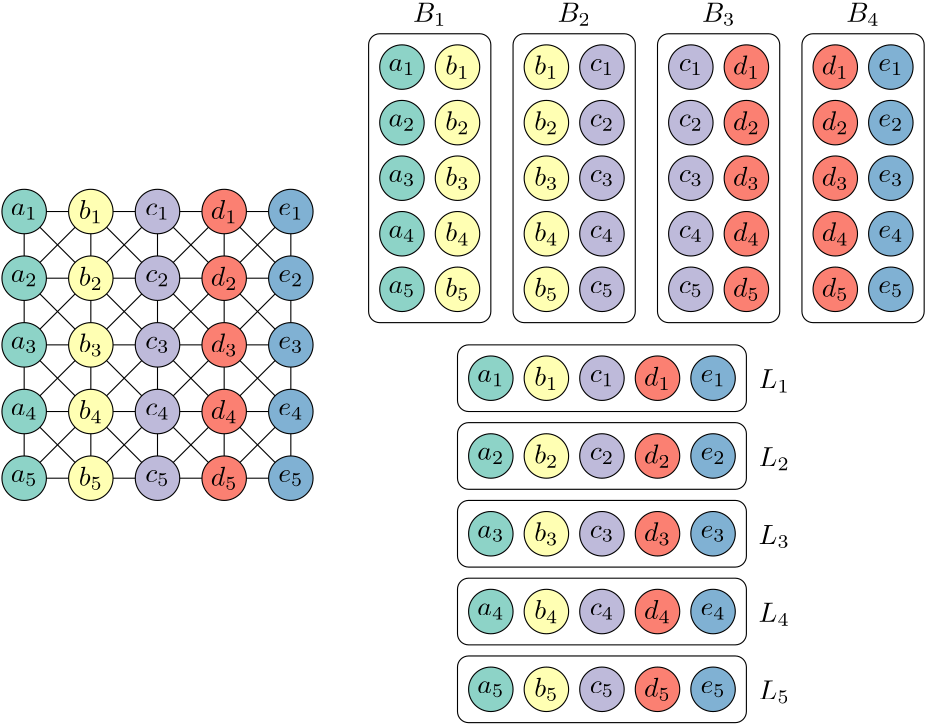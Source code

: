 <?xml version="1.0"?>
<!DOCTYPE ipe SYSTEM "ipe.dtd">
<ipe version="70218" creator="Ipe 7.2.18">
<info created="D:20200901120612" modified="D:20200902071250"/>
<ipestyle name="basic">
<symbol name="arrow/arc(spx)">
<path stroke="sym-stroke" fill="sym-stroke" pen="sym-pen">
0 0 m
-1 0.333 l
-1 -0.333 l
h
</path>
</symbol>
<symbol name="arrow/farc(spx)">
<path stroke="sym-stroke" fill="white" pen="sym-pen">
0 0 m
-1 0.333 l
-1 -0.333 l
h
</path>
</symbol>
<symbol name="arrow/ptarc(spx)">
<path stroke="sym-stroke" fill="sym-stroke" pen="sym-pen">
0 0 m
-1 0.333 l
-0.8 0 l
-1 -0.333 l
h
</path>
</symbol>
<symbol name="arrow/fptarc(spx)">
<path stroke="sym-stroke" fill="white" pen="sym-pen">
0 0 m
-1 0.333 l
-0.8 0 l
-1 -0.333 l
h
</path>
</symbol>
<symbol name="mark/circle(sx)" transformations="translations">
<path fill="sym-stroke">
0.6 0 0 0.6 0 0 e
0.4 0 0 0.4 0 0 e
</path>
</symbol>
<symbol name="mark/disk(sx)" transformations="translations">
<path fill="sym-stroke">
0.6 0 0 0.6 0 0 e
</path>
</symbol>
<symbol name="mark/fdisk(sfx)" transformations="translations">
<group>
<path fill="sym-fill">
0.5 0 0 0.5 0 0 e
</path>
<path fill="sym-stroke" fillrule="eofill">
0.6 0 0 0.6 0 0 e
0.4 0 0 0.4 0 0 e
</path>
</group>
</symbol>
<symbol name="mark/box(sx)" transformations="translations">
<path fill="sym-stroke" fillrule="eofill">
-0.6 -0.6 m
0.6 -0.6 l
0.6 0.6 l
-0.6 0.6 l
h
-0.4 -0.4 m
0.4 -0.4 l
0.4 0.4 l
-0.4 0.4 l
h
</path>
</symbol>
<symbol name="mark/square(sx)" transformations="translations">
<path fill="sym-stroke">
-0.6 -0.6 m
0.6 -0.6 l
0.6 0.6 l
-0.6 0.6 l
h
</path>
</symbol>
<symbol name="mark/fsquare(sfx)" transformations="translations">
<group>
<path fill="sym-fill">
-0.5 -0.5 m
0.5 -0.5 l
0.5 0.5 l
-0.5 0.5 l
h
</path>
<path fill="sym-stroke" fillrule="eofill">
-0.6 -0.6 m
0.6 -0.6 l
0.6 0.6 l
-0.6 0.6 l
h
-0.4 -0.4 m
0.4 -0.4 l
0.4 0.4 l
-0.4 0.4 l
h
</path>
</group>
</symbol>
<symbol name="mark/cross(sx)" transformations="translations">
<group>
<path fill="sym-stroke">
-0.43 -0.57 m
0.57 0.43 l
0.43 0.57 l
-0.57 -0.43 l
h
</path>
<path fill="sym-stroke">
-0.43 0.57 m
0.57 -0.43 l
0.43 -0.57 l
-0.57 0.43 l
h
</path>
</group>
</symbol>
<symbol name="arrow/fnormal(spx)">
<path stroke="sym-stroke" fill="white" pen="sym-pen">
0 0 m
-1 0.333 l
-1 -0.333 l
h
</path>
</symbol>
<symbol name="arrow/pointed(spx)">
<path stroke="sym-stroke" fill="sym-stroke" pen="sym-pen">
0 0 m
-1 0.333 l
-0.8 0 l
-1 -0.333 l
h
</path>
</symbol>
<symbol name="arrow/fpointed(spx)">
<path stroke="sym-stroke" fill="white" pen="sym-pen">
0 0 m
-1 0.333 l
-0.8 0 l
-1 -0.333 l
h
</path>
</symbol>
<symbol name="arrow/linear(spx)">
<path stroke="sym-stroke" pen="sym-pen">
-1 0.333 m
0 0 l
-1 -0.333 l
</path>
</symbol>
<symbol name="arrow/fdouble(spx)">
<path stroke="sym-stroke" fill="white" pen="sym-pen">
0 0 m
-1 0.333 l
-1 -0.333 l
h
-1 0 m
-2 0.333 l
-2 -0.333 l
h
</path>
</symbol>
<symbol name="arrow/double(spx)">
<path stroke="sym-stroke" fill="sym-stroke" pen="sym-pen">
0 0 m
-1 0.333 l
-1 -0.333 l
h
-1 0 m
-2 0.333 l
-2 -0.333 l
h
</path>
</symbol>
<symbol name="arrow/mid-normal(spx)">
<path stroke="sym-stroke" fill="sym-stroke" pen="sym-pen">
0.5 0 m
-0.5 0.333 l
-0.5 -0.333 l
h
</path>
</symbol>
<symbol name="arrow/mid-fnormal(spx)">
<path stroke="sym-stroke" fill="white" pen="sym-pen">
0.5 0 m
-0.5 0.333 l
-0.5 -0.333 l
h
</path>
</symbol>
<symbol name="arrow/mid-pointed(spx)">
<path stroke="sym-stroke" fill="sym-stroke" pen="sym-pen">
0.5 0 m
-0.5 0.333 l
-0.3 0 l
-0.5 -0.333 l
h
</path>
</symbol>
<symbol name="arrow/mid-fpointed(spx)">
<path stroke="sym-stroke" fill="white" pen="sym-pen">
0.5 0 m
-0.5 0.333 l
-0.3 0 l
-0.5 -0.333 l
h
</path>
</symbol>
<symbol name="arrow/mid-double(spx)">
<path stroke="sym-stroke" fill="sym-stroke" pen="sym-pen">
1 0 m
0 0.333 l
0 -0.333 l
h
0 0 m
-1 0.333 l
-1 -0.333 l
h
</path>
</symbol>
<symbol name="arrow/mid-fdouble(spx)">
<path stroke="sym-stroke" fill="white" pen="sym-pen">
1 0 m
0 0.333 l
0 -0.333 l
h
0 0 m
-1 0.333 l
-1 -0.333 l
h
</path>
</symbol>
<pen name="heavier" value="0.8"/>
<pen name="fat" value="1.2"/>
<pen name="ultrafat" value="2"/>
<symbolsize name="large" value="5"/>
<symbolsize name="small" value="2"/>
<symbolsize name="tiny" value="1.1"/>
<arrowsize name="large" value="10"/>
<arrowsize name="small" value="5"/>
<arrowsize name="tiny" value="3"/>
<color name="red" value="1 0 0"/>
<color name="blue" value="0 0 1"/>
<color name="green" value="0 1 0"/>
<color name="yellow" value="1 1 0"/>
<color name="orange" value="1 0.647 0"/>
<color name="gold" value="1 0.843 0"/>
<color name="purple" value="0.627 0.125 0.941"/>
<color name="gray" value="0.745"/>
<color name="brown" value="0.647 0.165 0.165"/>
<color name="navy" value="0 0 0.502"/>
<color name="pink" value="1 0.753 0.796"/>
<color name="seagreen" value="0.18 0.545 0.341"/>
<color name="turquoise" value="0.251 0.878 0.816"/>
<color name="violet" value="0.933 0.51 0.933"/>
<color name="darkblue" value="0 0 0.545"/>
<color name="darkcyan" value="0 0.545 0.545"/>
<color name="darkgray" value="0.663"/>
<color name="darkgreen" value="0 0.392 0"/>
<color name="darkmagenta" value="0.545 0 0.545"/>
<color name="darkorange" value="1 0.549 0"/>
<color name="darkred" value="0.545 0 0"/>
<color name="lightblue" value="0.678 0.847 0.902"/>
<color name="lightcyan" value="0.878 1 1"/>
<color name="lightgray" value="0.827"/>
<color name="lightgreen" value="0.565 0.933 0.565"/>
<color name="lightyellow" value="1 1 0.878"/>
<dashstyle name="dotted" value="[1 3] 0"/>
<dashstyle name="dashed" value="[4] 0"/>
<dashstyle name="dash dotted" value="[4 2 1 2] 0"/>
<dashstyle name="dash dot dotted" value="[4 2 1 2 1 2] 0"/>
<textsize name="large" value="\large"/>
<textsize name="small" value="\small"/>
<textsize name="tiny" value="\tiny"/>
<textsize name="Large" value="\Large"/>
<textsize name="LARGE" value="\LARGE"/>
<textsize name="huge" value="\huge"/>
<textsize name="Huge" value="\Huge"/>
<textsize name="footnote" value="\footnotesize"/>
<textstyle name="center" begin="\begin{center}" end="\end{center}"/>
<textstyle name="itemize" begin="\begin{itemize}" end="\end{itemize}"/>
<textstyle name="item" begin="\begin{itemize}\item{}" end="\end{itemize}"/>
<gridsize name="4 pts" value="4"/>
<gridsize name="8 pts (~3 mm)" value="8"/>
<gridsize name="16 pts (~6 mm)" value="16"/>
<gridsize name="32 pts (~12 mm)" value="32"/>
<gridsize name="10 pts (~3.5 mm)" value="10"/>
<gridsize name="20 pts (~7 mm)" value="20"/>
<gridsize name="14 pts (~5 mm)" value="14"/>
<gridsize name="28 pts (~10 mm)" value="28"/>
<gridsize name="56 pts (~20 mm)" value="56"/>
<anglesize name="90 deg" value="90"/>
<anglesize name="60 deg" value="60"/>
<anglesize name="45 deg" value="45"/>
<anglesize name="30 deg" value="30"/>
<anglesize name="22.5 deg" value="22.5"/>
<opacity name="10%" value="0.1"/>
<opacity name="30%" value="0.3"/>
<opacity name="50%" value="0.5"/>
<opacity name="75%" value="0.75"/>
<tiling name="falling" angle="-60" step="4" width="1"/>
<tiling name="rising" angle="30" step="4" width="1"/>
</ipestyle>
<ipestyle name="brew">
<color name="aliceblue" value="0.941 0.973 1"/>
<color name="brew1" value="0.552 0.827 0.78"/>
<color name="brew2" value="1 1 0.701"/>
<color name="brew3" value="0.745 0.729 0.854"/>
<color name="brew4" value="0.984 0.501 0.447"/>
<color name="brew5" value="0.501 0.694 0.827"/>
<color name="brew6" value="0.992 0.705 0.384"/>
<color name="brew7" value="0.701 0.87 0.411"/>
<color name="brew8" value="0.988 0.803 0.898"/>
</ipestyle>
<page>
<layer name="alpha"/>
<layer name="diagonals"/>
<view layers="alpha diagonals" active="diagonals"/>
<path layer="diagonals" stroke="black">
56 684 m
80 660 l
</path>
<path stroke="black">
56 660 m
80 684 l
</path>
<path stroke="black">
56 636 m
80 660 l
</path>
<path stroke="black">
56 660 m
80 636 l
</path>
<path stroke="black">
56 612 m
80 636 l
</path>
<path stroke="black">
56 636 m
80 612 l
</path>
<path stroke="black">
56 588 m
80 612 l
</path>
<path stroke="black">
56 612 m
80 588 l
</path>
<path stroke="black">
80 588 m
104 612 l
</path>
<path stroke="black">
80 612 m
104 588 l
</path>
<path stroke="black">
80 612 m
104 636 l
</path>
<path stroke="black">
80 636 m
104 612 l
</path>
<path stroke="black">
80 636 m
104 660 l
</path>
<path stroke="black">
80 660 m
104 636 l
</path>
<path stroke="black">
80 660 m
104 684 l
</path>
<path stroke="black">
80 684 m
104 660 l
</path>
<path stroke="black">
104 684 m
128 660 l
</path>
<path stroke="black">
104 660 m
128 684 l
</path>
<path stroke="black">
104 636 m
128 660 l
</path>
<path stroke="black">
104 660 m
128 636 l
</path>
<path stroke="black">
104 612 m
128 636 l
</path>
<path stroke="black">
104 636 m
128 612 l
</path>
<path stroke="black">
104 588 m
128 612 l
</path>
<path stroke="black">
104 612 m
128 588 l
</path>
<path stroke="black">
128 588 m
152 612 l
</path>
<path stroke="black">
128 612 m
152 588 l
</path>
<path stroke="black">
128 612 m
152 636 l
</path>
<path stroke="black">
128 636 m
152 612 l
</path>
<path stroke="black">
128 636 m
152 660 l
</path>
<path stroke="black">
128 660 m
152 636 l
</path>
<path stroke="black">
128 660 m
152 684 l
</path>
<path stroke="black">
128 684 m
152 660 l
</path>
<path layer="alpha" stroke="black">
224 696 m
224 648 l
4 0 0 -4 220 648 220 644 a
184 644 l
4 0 0 -4 184 648 180 648 a
180 744 l
4 0 0 -4 184 744 184 748 a
220 748 l
4 0 0 -4 220 744 224 744 a
224 696 l
</path>
<path matrix="1 0 0 1 -168 -52" stroke="black" fill="brew1">
8 0 0 8 224 736 e
</path>
<path matrix="1 0 0 1 -168 -76" stroke="black" fill="brew1">
8 0 0 8 224 736 e
</path>
<path matrix="1 0 0 1 -168 -100" stroke="black" fill="brew1">
8 0 0 8 224 736 e
</path>
<path matrix="1 0 0 1 -168 -124" stroke="black" fill="brew1">
8 0 0 8 224 736 e
</path>
<path matrix="1 0 0 1 -168 -148" stroke="black" fill="brew1">
8 0 0 8 224 736 e
</path>
<path matrix="1 0 0 1 -168 -52" stroke="black" fill="brew1">
224 656 m
224 648 l
</path>
<path matrix="1 0 0 1 -168 -52" stroke="black" fill="brew1">
224 680 m
224 672 l
</path>
<path matrix="1 0 0 1 -168 -52" stroke="black" fill="brew1">
224 704 m
224 696 l
</path>
<path matrix="1 0 0 1 -168 -52" stroke="black" fill="brew1">
224 728 m
224 720 l
</path>
<path matrix="1 0 0 1 -144 -52" stroke="black" fill="brew2">
8 0 0 8 224 736 e
</path>
<path matrix="1 0 0 1 -144 -76" stroke="black" fill="brew2">
8 0 0 8 224 736 e
</path>
<path matrix="1 0 0 1 -144 -100" stroke="black" fill="brew2">
8 0 0 8 224 736 e
</path>
<path matrix="1 0 0 1 -144 -124" stroke="black" fill="brew2">
8 0 0 8 224 736 e
</path>
<path matrix="1 0 0 1 -144 -148" stroke="black" fill="brew2">
8 0 0 8 224 736 e
</path>
<path matrix="1 0 0 1 -144 -52" stroke="black" fill="brew2">
224 656 m
224 648 l
</path>
<path matrix="1 0 0 1 -144 -52" stroke="black" fill="brew2">
224 680 m
224 672 l
</path>
<path matrix="1 0 0 1 -144 -52" stroke="black" fill="brew2">
224 704 m
224 696 l
</path>
<path matrix="1 0 0 1 -144 -52" stroke="black" fill="brew2">
224 728 m
224 720 l
</path>
<path matrix="1 0 0 1 -120 -52" stroke="black" fill="brew3">
8 0 0 8 224 736 e
</path>
<path matrix="1 0 0 1 -120 -76" stroke="black" fill="brew3">
8 0 0 8 224 736 e
</path>
<path matrix="1 0 0 1 -120 -100" stroke="black" fill="brew3">
8 0 0 8 224 736 e
</path>
<path matrix="1 0 0 1 -120 -124" stroke="black" fill="brew3">
8 0 0 8 224 736 e
</path>
<path matrix="1 0 0 1 -120 -148" stroke="black" fill="brew3">
8 0 0 8 224 736 e
</path>
<path matrix="1 0 0 1 -120 -52" stroke="black" fill="brew3">
224 656 m
224 648 l
</path>
<path matrix="1 0 0 1 -120 -52" stroke="black" fill="brew3">
224 680 m
224 672 l
</path>
<path matrix="1 0 0 1 -120 -52" stroke="black" fill="brew3">
224 704 m
224 696 l
</path>
<path matrix="1 0 0 1 -120 -52" stroke="black" fill="brew3">
224 728 m
224 720 l
</path>
<path matrix="1 0 0 1 -96 -52" stroke="black" fill="brew4">
8 0 0 8 224 736 e
</path>
<path matrix="1 0 0 1 -96 -76" stroke="black" fill="brew4">
8 0 0 8 224 736 e
</path>
<path matrix="1 0 0 1 -96 -100" stroke="black" fill="brew4">
8 0 0 8 224 736 e
</path>
<path matrix="1 0 0 1 -96 -124" stroke="black" fill="brew4">
8 0 0 8 224 736 e
</path>
<path matrix="1 0 0 1 -96 -148" stroke="black" fill="brew4">
8 0 0 8 224 736 e
</path>
<path matrix="1 0 0 1 -96 -52" stroke="black" fill="brew4">
224 656 m
224 648 l
</path>
<path matrix="1 0 0 1 -96 -52" stroke="black" fill="brew4">
224 680 m
224 672 l
</path>
<path matrix="1 0 0 1 -96 -52" stroke="black" fill="brew4">
224 704 m
224 696 l
</path>
<path matrix="1 0 0 1 -96 -52" stroke="black" fill="brew4">
224 728 m
224 720 l
</path>
<path matrix="1 0 0 1 -72 -52" stroke="black" fill="brew5">
8 0 0 8 224 736 e
</path>
<path matrix="1 0 0 1 -72 -76" stroke="black" fill="brew5">
8 0 0 8 224 736 e
</path>
<path matrix="1 0 0 1 -72 -100" stroke="black" fill="brew5">
8 0 0 8 224 736 e
</path>
<path matrix="1 0 0 1 -72 -124" stroke="black" fill="brew5">
8 0 0 8 224 736 e
</path>
<path matrix="1 0 0 1 -72 -148" stroke="black" fill="brew5">
8 0 0 8 224 736 e
</path>
<path matrix="1 0 0 1 -72 -52" stroke="black" fill="brew5">
224 656 m
224 648 l
</path>
<path matrix="1 0 0 1 -72 -52" stroke="black" fill="brew5">
224 680 m
224 672 l
</path>
<path matrix="1 0 0 1 -72 -52" stroke="black" fill="brew5">
224 704 m
224 696 l
</path>
<path matrix="1 0 0 1 -72 -52" stroke="black" fill="brew5">
224 728 m
224 720 l
</path>
<text matrix="1 0 0 1 -168 -52" transformations="translations" pos="224 736" stroke="black" type="label" width="9.736" height="4.294" depth="1.49" halign="center" valign="center" style="math">a_1</text>
<path matrix="1 0 0 1 -168 -52" stroke="black">
232 736 m
240 736 l
</path>
<text matrix="1 0 0 1 -144 -52" transformations="translations" pos="224 736" stroke="black" type="label" width="8.745" height="6.923" depth="1.49" halign="center" valign="center" style="math">b_1</text>
<path matrix="1 0 0 1 -144 -52" stroke="black">
232 736 m
240 736 l
</path>
<text matrix="1 0 0 1 -120 -52" transformations="translations" pos="224 736" stroke="black" type="label" width="8.781" height="4.294" depth="1.49" halign="center" valign="center" style="math">c_1</text>
<path matrix="1 0 0 1 -120 -52" stroke="black">
232 736 m
240 736 l
</path>
<text matrix="1 0 0 1 -96 -52" transformations="translations" pos="224 736" stroke="black" type="label" width="9.655" height="6.923" depth="1.49" halign="center" valign="center" style="math">d_1</text>
<path matrix="1 0 0 1 -96 -52" stroke="black">
232 736 m
240 736 l
</path>
<text matrix="1 0 0 1 -72 -52" transformations="translations" pos="224 736" stroke="black" type="label" width="9.108" height="4.294" depth="1.49" halign="center" valign="center" style="math">e_1</text>
<text matrix="1 0 0 1 -168 -76" transformations="translations" pos="224 736" stroke="black" type="label" width="9.736" height="4.294" depth="1.49" halign="center" valign="center" style="math">a_2</text>
<path matrix="1 0 0 1 -168 -52" stroke="black">
232 712 m
240 712 l
</path>
<text matrix="1 0 0 1 -144 -76" transformations="translations" pos="224 736" stroke="black" type="label" width="8.745" height="6.923" depth="1.49" halign="center" valign="center" style="math">b_2</text>
<path matrix="1 0 0 1 -144 -52" stroke="black">
232 712 m
240 712 l
</path>
<text matrix="1 0 0 1 -120 -76" transformations="translations" pos="224 736" stroke="black" type="label" width="8.781" height="4.294" depth="1.49" halign="center" valign="center" style="math">c_2</text>
<path matrix="1 0 0 1 -120 -52" stroke="black">
232 712 m
240 712 l
</path>
<text matrix="1 0 0 1 -96 -76" transformations="translations" pos="224 736" stroke="black" type="label" width="9.655" height="6.923" depth="1.49" halign="center" valign="center" style="math">d_2</text>
<path matrix="1 0 0 1 -96 -52" stroke="black">
232 712 m
240 712 l
</path>
<text matrix="1 0 0 1 -72 -76" transformations="translations" pos="224 736" stroke="black" type="label" width="9.108" height="4.294" depth="1.49" halign="center" valign="center" style="math">e_2</text>
<text matrix="1 0 0 1 -168 -100" transformations="translations" pos="224 736" stroke="black" type="label" width="9.736" height="4.294" depth="1.49" halign="center" valign="center" style="math">a_3</text>
<path matrix="1 0 0 1 -168 -52" stroke="black">
232 688 m
240 688 l
</path>
<text matrix="1 0 0 1 -144 -100" transformations="translations" pos="224 736" stroke="black" type="label" width="8.745" height="6.923" depth="1.49" halign="center" valign="center" style="math">b_3</text>
<path matrix="1 0 0 1 -144 -52" stroke="black">
232 688 m
240 688 l
</path>
<text matrix="1 0 0 1 -120 -100" transformations="translations" pos="224 736" stroke="black" type="label" width="8.781" height="4.294" depth="1.49" halign="center" valign="center" style="math">c_3</text>
<path matrix="1 0 0 1 -120 -52" stroke="black">
232 688 m
240 688 l
</path>
<text matrix="1 0 0 1 -96 -100" transformations="translations" pos="224 736" stroke="black" type="label" width="9.655" height="6.923" depth="1.49" halign="center" valign="center" style="math">d_3</text>
<path matrix="1 0 0 1 -96 -52" stroke="black">
232 688 m
240 688 l
</path>
<text matrix="1 0 0 1 -72 -100" transformations="translations" pos="224 736" stroke="black" type="label" width="9.108" height="4.294" depth="1.49" halign="center" valign="center" style="math">e_3</text>
<text matrix="1 0 0 1 -168 -124" transformations="translations" pos="224 736" stroke="black" type="label" width="9.736" height="4.294" depth="1.49" halign="center" valign="center" style="math">a_4</text>
<path matrix="1 0 0 1 -168 -52" stroke="black">
232 664 m
240 664 l
</path>
<path matrix="1 0 0 1 -144 -52" stroke="black">
232 664 m
240 664 l
</path>
<text matrix="1 0 0 1 -120 -124" transformations="translations" pos="224 736" stroke="black" type="label" width="8.781" height="4.294" depth="1.49" halign="center" valign="center" style="math">c_4</text>
<path matrix="1 0 0 1 -120 -52" stroke="black">
232 664 m
240 664 l
</path>
<path matrix="1 0 0 1 -96 -52" stroke="black">
232 664 m
240 664 l
</path>
<text matrix="1 0 0 1 -72 -124" transformations="translations" pos="224 736" stroke="black" type="label" width="9.108" height="4.294" depth="1.49" halign="center" valign="center" style="math">e_4</text>
<text matrix="1 0 0 1 -96 -124" transformations="translations" pos="224 736" stroke="black" type="label" width="9.655" height="6.923" depth="1.49" halign="center" valign="center" style="math">d_4</text>
<text matrix="1 0 0 1 -168 -148" transformations="translations" pos="224 736" stroke="black" type="label" width="9.736" height="4.294" depth="1.49" halign="center" valign="center" style="math">a_5</text>
<path matrix="1 0 0 1 -168 -52" stroke="black">
232 640 m
240 640 l
</path>
<text matrix="1 0 0 1 -144 -148" transformations="translations" pos="224 736" stroke="black" type="label" width="8.745" height="6.923" depth="1.49" halign="center" valign="center" style="math">b_5</text>
<path matrix="1 0 0 1 -144 -52" stroke="black">
232 640 m
240 640 l
</path>
<text matrix="1 0 0 1 -120 -148" transformations="translations" pos="224 736" stroke="black" type="label" width="8.781" height="4.294" depth="1.49" halign="center" valign="center" style="math">c_5</text>
<path matrix="1 0 0 1 -120 -52" stroke="black">
232 640 m
240 640 l
</path>
<text matrix="1 0 0 1 -96 -148" transformations="translations" pos="224 736" stroke="black" type="label" width="9.655" height="6.923" depth="1.49" halign="center" valign="center" style="math">d_5</text>
<path matrix="1 0 0 1 -96 -52" stroke="black">
232 640 m
240 640 l
</path>
<text matrix="1 0 0 1 -72 -148" transformations="translations" pos="224 736" stroke="black" type="label" width="9.108" height="4.294" depth="1.49" halign="center" valign="center" style="math">e_5</text>
<text matrix="1 0 0 1 -144 -124" transformations="translations" pos="224 736" stroke="black" type="label" width="8.745" height="6.923" depth="1.49" halign="center" valign="center" style="math">b_4</text>
<path matrix="1 0 0 1 -32 0" stroke="black" fill="brew1">
8 0 0 8 224 736 e
</path>
<path matrix="1 0 0 1 -32 -20" stroke="black" fill="brew1">
8 0 0 8 224 736 e
</path>
<path matrix="1 0 0 1 -32 -40" stroke="black" fill="brew1">
8 0 0 8 224 736 e
</path>
<path matrix="1 0 0 1 -32 -60" stroke="black" fill="brew1">
8 0 0 8 224 736 e
</path>
<path matrix="1 0 0 1 -32 -80" stroke="black" fill="brew1">
8 0 0 8 224 736 e
</path>
<path matrix="1 0 0 1 -12 0" stroke="black" fill="brew2">
8 0 0 8 224 736 e
</path>
<path matrix="1 0 0 1 -12 -20" stroke="black" fill="brew2">
8 0 0 8 224 736 e
</path>
<path matrix="1 0 0 1 -12 -40" stroke="black" fill="brew2">
8 0 0 8 224 736 e
</path>
<path matrix="1 0 0 1 -12 -60" stroke="black" fill="brew2">
8 0 0 8 224 736 e
</path>
<path matrix="1 0 0 1 -12 -80" stroke="black" fill="brew2">
8 0 0 8 224 736 e
</path>
<text matrix="1 0 0 1 -32 0" transformations="translations" pos="224 736" stroke="black" type="label" width="9.736" height="4.294" depth="1.49" halign="center" valign="center" style="math">a_1</text>
<text matrix="1 0 0 1 -12 0" transformations="translations" pos="224 736" stroke="black" type="label" width="8.745" height="6.923" depth="1.49" halign="center" valign="center" style="math">b_1</text>
<text matrix="1 0 0 1 -32 -20" transformations="translations" pos="224 736" stroke="black" type="label" width="9.736" height="4.294" depth="1.49" halign="center" valign="center" style="math">a_2</text>
<text matrix="1 0 0 1 -12 -20" transformations="translations" pos="224 736" stroke="black" type="label" width="8.745" height="6.923" depth="1.49" halign="center" valign="center" style="math">b_2</text>
<text matrix="1 0 0 1 -32 -40" transformations="translations" pos="224 736" stroke="black" type="label" width="9.736" height="4.294" depth="1.49" halign="center" valign="center" style="math">a_3</text>
<text matrix="1 0 0 1 -12 -40" transformations="translations" pos="224 736" stroke="black" type="label" width="8.745" height="6.923" depth="1.49" halign="center" valign="center" style="math">b_3</text>
<text matrix="1 0 0 1 -32 -60" transformations="translations" pos="224 736" stroke="black" type="label" width="9.736" height="4.294" depth="1.49" halign="center" valign="center" style="math">a_4</text>
<text matrix="1 0 0 1 -32 -80" transformations="translations" pos="224 736" stroke="black" type="label" width="9.736" height="4.294" depth="1.49" halign="center" valign="center" style="math">a_5</text>
<text matrix="1 0 0 1 -12 -80" transformations="translations" pos="224 736" stroke="black" type="label" width="8.745" height="6.923" depth="1.49" halign="center" valign="center" style="math">b_5</text>
<text matrix="1 0 0 1 -12 -60" transformations="translations" pos="224 736" stroke="black" type="label" width="8.745" height="6.923" depth="1.49" halign="center" valign="center" style="math">b_4</text>
<path matrix="1 0 0 1 20 0" stroke="black" fill="brew2">
8 0 0 8 224 736 e
</path>
<path matrix="1 0 0 1 20 -20" stroke="black" fill="brew2">
8 0 0 8 224 736 e
</path>
<path matrix="1 0 0 1 20 -40" stroke="black" fill="brew2">
8 0 0 8 224 736 e
</path>
<path matrix="1 0 0 1 20 -60" stroke="black" fill="brew2">
8 0 0 8 224 736 e
</path>
<path matrix="1 0 0 1 20 -80" stroke="black" fill="brew2">
8 0 0 8 224 736 e
</path>
<path matrix="1 0 0 1 40 0" stroke="black" fill="brew3">
8 0 0 8 224 736 e
</path>
<path matrix="1 0 0 1 40 -20" stroke="black" fill="brew3">
8 0 0 8 224 736 e
</path>
<path matrix="1 0 0 1 40 -40" stroke="black" fill="brew3">
8 0 0 8 224 736 e
</path>
<path matrix="1 0 0 1 40 -60" stroke="black" fill="brew3">
8 0 0 8 224 736 e
</path>
<path matrix="1 0 0 1 40 -80" stroke="black" fill="brew3">
8 0 0 8 224 736 e
</path>
<text matrix="1 0 0 1 20 0" transformations="translations" pos="224 736" stroke="black" type="label" width="8.745" height="6.923" depth="1.49" halign="center" valign="center" style="math">b_1</text>
<text matrix="1 0 0 1 40 0" transformations="translations" pos="224 736" stroke="black" type="label" width="8.781" height="4.294" depth="1.49" halign="center" valign="center" style="math">c_1</text>
<text matrix="1 0 0 1 20 -20" transformations="translations" pos="224 736" stroke="black" type="label" width="8.745" height="6.923" depth="1.49" halign="center" valign="center" style="math">b_2</text>
<text matrix="1 0 0 1 40 -20" transformations="translations" pos="224 736" stroke="black" type="label" width="8.781" height="4.294" depth="1.49" halign="center" valign="center" style="math">c_2</text>
<text matrix="1 0 0 1 20 -40" transformations="translations" pos="224 736" stroke="black" type="label" width="8.745" height="6.923" depth="1.49" halign="center" valign="center" style="math">b_3</text>
<text matrix="1 0 0 1 40 -40" transformations="translations" pos="224 736" stroke="black" type="label" width="8.781" height="4.294" depth="1.49" halign="center" valign="center" style="math">c_3</text>
<text matrix="1 0 0 1 40 -60" transformations="translations" pos="224 736" stroke="black" type="label" width="8.781" height="4.294" depth="1.49" halign="center" valign="center" style="math">c_4</text>
<text matrix="1 0 0 1 20 -80" transformations="translations" pos="224 736" stroke="black" type="label" width="8.745" height="6.923" depth="1.49" halign="center" valign="center" style="math">b_5</text>
<text matrix="1 0 0 1 40 -80" transformations="translations" pos="224 736" stroke="black" type="label" width="8.781" height="4.294" depth="1.49" halign="center" valign="center" style="math">c_5</text>
<text matrix="1 0 0 1 20 -60" transformations="translations" pos="224 736" stroke="black" type="label" width="8.745" height="6.923" depth="1.49" halign="center" valign="center" style="math">b_4</text>
<path matrix="1 0 0 1 72 0" stroke="black" fill="brew3">
8 0 0 8 224 736 e
</path>
<path matrix="1 0 0 1 72 -20" stroke="black" fill="brew3">
8 0 0 8 224 736 e
</path>
<path matrix="1 0 0 1 72 -40" stroke="black" fill="brew3">
8 0 0 8 224 736 e
</path>
<path matrix="1 0 0 1 72 -60" stroke="black" fill="brew3">
8 0 0 8 224 736 e
</path>
<path matrix="1 0 0 1 72 -80" stroke="black" fill="brew3">
8 0 0 8 224 736 e
</path>
<path matrix="1 0 0 1 92 0" stroke="black" fill="brew4">
8 0 0 8 224 736 e
</path>
<path matrix="1 0 0 1 92 -20" stroke="black" fill="brew4">
8 0 0 8 224 736 e
</path>
<path matrix="1 0 0 1 92 -40" stroke="black" fill="brew4">
8 0 0 8 224 736 e
</path>
<path matrix="1 0 0 1 92 -60" stroke="black" fill="brew4">
8 0 0 8 224 736 e
</path>
<path matrix="1 0 0 1 92 -80" stroke="black" fill="brew4">
8 0 0 8 224 736 e
</path>
<text matrix="1 0 0 1 72 0" transformations="translations" pos="224 736" stroke="black" type="label" width="8.781" height="4.294" depth="1.49" halign="center" valign="center" style="math">c_1</text>
<text matrix="1 0 0 1 92 0" transformations="translations" pos="224 736" stroke="black" type="label" width="9.655" height="6.923" depth="1.49" halign="center" valign="center" style="math">d_1</text>
<text matrix="1 0 0 1 72 -20" transformations="translations" pos="224 736" stroke="black" type="label" width="8.781" height="4.294" depth="1.49" halign="center" valign="center" style="math">c_2</text>
<text matrix="1 0 0 1 92 -20" transformations="translations" pos="224 736" stroke="black" type="label" width="9.655" height="6.923" depth="1.49" halign="center" valign="center" style="math">d_2</text>
<text matrix="1 0 0 1 72 -40" transformations="translations" pos="224 736" stroke="black" type="label" width="8.781" height="4.294" depth="1.49" halign="center" valign="center" style="math">c_3</text>
<text matrix="1 0 0 1 92 -40" transformations="translations" pos="224 736" stroke="black" type="label" width="9.655" height="6.923" depth="1.49" halign="center" valign="center" style="math">d_3</text>
<text matrix="1 0 0 1 72 -60" transformations="translations" pos="224 736" stroke="black" type="label" width="8.781" height="4.294" depth="1.49" halign="center" valign="center" style="math">c_4</text>
<text matrix="1 0 0 1 92 -60" transformations="translations" pos="224 736" stroke="black" type="label" width="9.655" height="6.923" depth="1.49" halign="center" valign="center" style="math">d_4</text>
<text matrix="1 0 0 1 72 -80" transformations="translations" pos="224 736" stroke="black" type="label" width="8.781" height="4.294" depth="1.49" halign="center" valign="center" style="math">c_5</text>
<text matrix="1 0 0 1 92 -80" transformations="translations" pos="224 736" stroke="black" type="label" width="9.655" height="6.923" depth="1.49" halign="center" valign="center" style="math">d_5</text>
<path matrix="1 0 0 1 124 0" stroke="black" fill="brew4">
8 0 0 8 224 736 e
</path>
<path matrix="1 0 0 1 124 -20" stroke="black" fill="brew4">
8 0 0 8 224 736 e
</path>
<path matrix="1 0 0 1 124 -40" stroke="black" fill="brew4">
8 0 0 8 224 736 e
</path>
<path matrix="1 0 0 1 124 -60" stroke="black" fill="brew4">
8 0 0 8 224 736 e
</path>
<path matrix="1 0 0 1 124 -80" stroke="black" fill="brew4">
8 0 0 8 224 736 e
</path>
<path matrix="1 0 0 1 144 0" stroke="black" fill="brew5">
8 0 0 8 224 736 e
</path>
<path matrix="1 0 0 1 144 -20" stroke="black" fill="brew5">
8 0 0 8 224 736 e
</path>
<path matrix="1 0 0 1 144 -40" stroke="black" fill="brew5">
8 0 0 8 224 736 e
</path>
<path matrix="1 0 0 1 144 -60" stroke="black" fill="brew5">
8 0 0 8 224 736 e
</path>
<path matrix="1 0 0 1 144 -80" stroke="black" fill="brew5">
8 0 0 8 224 736 e
</path>
<text matrix="1 0 0 1 124 0" transformations="translations" pos="224 736" stroke="black" type="label" width="9.655" height="6.923" depth="1.49" halign="center" valign="center" style="math">d_1</text>
<text matrix="1 0 0 1 144 0" transformations="translations" pos="224 736" stroke="black" type="label" width="9.108" height="4.294" depth="1.49" halign="center" valign="center" style="math">e_1</text>
<text matrix="1 0 0 1 124 -20" transformations="translations" pos="224 736" stroke="black" type="label" width="9.655" height="6.923" depth="1.49" halign="center" valign="center" style="math">d_2</text>
<text matrix="1 0 0 1 144 -20" transformations="translations" pos="224 736" stroke="black" type="label" width="9.108" height="4.294" depth="1.49" halign="center" valign="center" style="math">e_2</text>
<text matrix="1 0 0 1 124 -40" transformations="translations" pos="224 736" stroke="black" type="label" width="9.655" height="6.923" depth="1.49" halign="center" valign="center" style="math">d_3</text>
<text matrix="1 0 0 1 144 -40" transformations="translations" pos="224 736" stroke="black" type="label" width="9.108" height="4.294" depth="1.49" halign="center" valign="center" style="math">e_3</text>
<text matrix="1 0 0 1 144 -60" transformations="translations" pos="224 736" stroke="black" type="label" width="9.108" height="4.294" depth="1.49" halign="center" valign="center" style="math">e_4</text>
<text matrix="1 0 0 1 124 -60" transformations="translations" pos="224 736" stroke="black" type="label" width="9.655" height="6.923" depth="1.49" halign="center" valign="center" style="math">d_4</text>
<text matrix="1 0 0 1 124 -80" transformations="translations" pos="224 736" stroke="black" type="label" width="9.655" height="6.923" depth="1.49" halign="center" valign="center" style="math">d_5</text>
<text matrix="1 0 0 1 144 -80" transformations="translations" pos="224 736" stroke="black" type="label" width="9.108" height="4.294" depth="1.49" halign="center" valign="center" style="math">e_5</text>
<path matrix="1 0 0 1 0 -112" stroke="black" fill="brew1">
8 0 0 8 224 736 e
</path>
<path matrix="1 0 0 1 0 -140" stroke="black" fill="brew1">
8 0 0 8 224 736 e
</path>
<path matrix="1 0 0 1 0 -168" stroke="black" fill="brew1">
8 0 0 8 224 736 e
</path>
<path matrix="1 0 0 1 0 -196" stroke="black" fill="brew1">
8 0 0 8 224 736 e
</path>
<path matrix="1 0 0 1 0 -224" stroke="black" fill="brew1">
8 0 0 8 224 736 e
</path>
<path matrix="1 0 0 1 20 -112" stroke="black" fill="brew2">
8 0 0 8 224 736 e
</path>
<path matrix="1 0 0 1 20 -140" stroke="black" fill="brew2">
8 0 0 8 224 736 e
</path>
<path matrix="1 0 0 1 20 -168" stroke="black" fill="brew2">
8 0 0 8 224 736 e
</path>
<path matrix="1 0 0 1 20 -196" stroke="black" fill="brew2">
8 0 0 8 224 736 e
</path>
<path matrix="1 0 0 1 20 -224" stroke="black" fill="brew2">
8 0 0 8 224 736 e
</path>
<path matrix="1 0 0 1 40 -112" stroke="black" fill="brew3">
8 0 0 8 224 736 e
</path>
<path matrix="1 0 0 1 40 -140" stroke="black" fill="brew3">
8 0 0 8 224 736 e
</path>
<path matrix="1 0 0 1 40 -168" stroke="black" fill="brew3">
8 0 0 8 224 736 e
</path>
<path matrix="1 0 0 1 40 -196" stroke="black" fill="brew3">
8 0 0 8 224 736 e
</path>
<path matrix="1 0 0 1 40 -224" stroke="black" fill="brew3">
8 0 0 8 224 736 e
</path>
<path matrix="1 0 0 1 60 -112" stroke="black" fill="brew4">
8 0 0 8 224 736 e
</path>
<path matrix="1 0 0 1 60 -140" stroke="black" fill="brew4">
8 0 0 8 224 736 e
</path>
<path matrix="1 0 0 1 60 -168" stroke="black" fill="brew4">
8 0 0 8 224 736 e
</path>
<path matrix="1 0 0 1 60 -196" stroke="black" fill="brew4">
8 0 0 8 224 736 e
</path>
<path matrix="1 0 0 1 60 -224" stroke="black" fill="brew4">
8 0 0 8 224 736 e
</path>
<path matrix="1 0 0 1 80 -112" stroke="black" fill="brew5">
8 0 0 8 224 736 e
</path>
<path matrix="1 0 0 1 80 -140" stroke="black" fill="brew5">
8 0 0 8 224 736 e
</path>
<path matrix="1 0 0 1 80 -168" stroke="black" fill="brew5">
8 0 0 8 224 736 e
</path>
<path matrix="1 0 0 1 80 -196" stroke="black" fill="brew5">
8 0 0 8 224 736 e
</path>
<path matrix="1 0 0 1 80 -224" stroke="black" fill="brew5">
8 0 0 8 224 736 e
</path>
<text matrix="1 0 0 1 0 -112" transformations="translations" pos="224 736" stroke="black" type="label" width="9.736" height="4.294" depth="1.49" halign="center" valign="center" style="math">a_1</text>
<text matrix="1 0 0 1 20 -112" transformations="translations" pos="224 736" stroke="black" type="label" width="8.745" height="6.923" depth="1.49" halign="center" valign="center" style="math">b_1</text>
<text matrix="1 0 0 1 40 -112" transformations="translations" pos="224 736" stroke="black" type="label" width="8.781" height="4.294" depth="1.49" halign="center" valign="center" style="math">c_1</text>
<text matrix="1 0 0 1 60 -112" transformations="translations" pos="224 736" stroke="black" type="label" width="9.655" height="6.923" depth="1.49" halign="center" valign="center" style="math">d_1</text>
<text matrix="1 0 0 1 80 -112" transformations="translations" pos="224 736" stroke="black" type="label" width="9.108" height="4.294" depth="1.49" halign="center" valign="center" style="math">e_1</text>
<text matrix="1 0 0 1 0 -140" transformations="translations" pos="224 736" stroke="black" type="label" width="9.736" height="4.294" depth="1.49" halign="center" valign="center" style="math">a_2</text>
<text matrix="1 0 0 1 20 -140" transformations="translations" pos="224 736" stroke="black" type="label" width="8.745" height="6.923" depth="1.49" halign="center" valign="center" style="math">b_2</text>
<text matrix="1 0 0 1 40 -140" transformations="translations" pos="224 736" stroke="black" type="label" width="8.781" height="4.294" depth="1.49" halign="center" valign="center" style="math">c_2</text>
<text matrix="1 0 0 1 60 -140" transformations="translations" pos="224 736" stroke="black" type="label" width="9.655" height="6.923" depth="1.49" halign="center" valign="center" style="math">d_2</text>
<text matrix="1 0 0 1 80 -140" transformations="translations" pos="224 736" stroke="black" type="label" width="9.108" height="4.294" depth="1.49" halign="center" valign="center" style="math">e_2</text>
<text matrix="1 0 0 1 0 -168" transformations="translations" pos="224 736" stroke="black" type="label" width="9.736" height="4.294" depth="1.49" halign="center" valign="center" style="math">a_3</text>
<text matrix="1 0 0 1 20 -168" transformations="translations" pos="224 736" stroke="black" type="label" width="8.745" height="6.923" depth="1.49" halign="center" valign="center" style="math">b_3</text>
<text matrix="1 0 0 1 40 -168" transformations="translations" pos="224 736" stroke="black" type="label" width="8.781" height="4.294" depth="1.49" halign="center" valign="center" style="math">c_3</text>
<text matrix="1 0 0 1 60 -168" transformations="translations" pos="224 736" stroke="black" type="label" width="9.655" height="6.923" depth="1.49" halign="center" valign="center" style="math">d_3</text>
<text matrix="1 0 0 1 80 -168" transformations="translations" pos="224 736" stroke="black" type="label" width="9.108" height="4.294" depth="1.49" halign="center" valign="center" style="math">e_3</text>
<text matrix="1 0 0 1 0 -196" transformations="translations" pos="224 736" stroke="black" type="label" width="9.736" height="4.294" depth="1.49" halign="center" valign="center" style="math">a_4</text>
<text matrix="1 0 0 1 40 -196" transformations="translations" pos="224 736" stroke="black" type="label" width="8.781" height="4.294" depth="1.49" halign="center" valign="center" style="math">c_4</text>
<text matrix="1 0 0 1 80 -196" transformations="translations" pos="224 736" stroke="black" type="label" width="9.108" height="4.294" depth="1.49" halign="center" valign="center" style="math">e_4</text>
<text matrix="1 0 0 1 60 -196" transformations="translations" pos="224 736" stroke="black" type="label" width="9.655" height="6.923" depth="1.49" halign="center" valign="center" style="math">d_4</text>
<text matrix="1 0 0 1 0 -224" transformations="translations" pos="224 736" stroke="black" type="label" width="9.736" height="4.294" depth="1.49" halign="center" valign="center" style="math">a_5</text>
<text matrix="1 0 0 1 20 -224" transformations="translations" pos="224 736" stroke="black" type="label" width="8.745" height="6.923" depth="1.49" halign="center" valign="center" style="math">b_5</text>
<text matrix="1 0 0 1 40 -224" transformations="translations" pos="224 736" stroke="black" type="label" width="8.781" height="4.294" depth="1.49" halign="center" valign="center" style="math">c_5</text>
<text matrix="1 0 0 1 60 -224" transformations="translations" pos="224 736" stroke="black" type="label" width="9.655" height="6.923" depth="1.49" halign="center" valign="center" style="math">d_5</text>
<text matrix="1 0 0 1 80 -224" transformations="translations" pos="224 736" stroke="black" type="label" width="9.108" height="4.294" depth="1.49" halign="center" valign="center" style="math">e_5</text>
<text matrix="1 0 0 1 20 -196" transformations="translations" pos="224 736" stroke="black" type="label" width="8.745" height="6.923" depth="1.49" halign="center" valign="center" style="math">b_4</text>
<text matrix="1 0 0 1 -22 19" transformations="translations" pos="224 736" stroke="black" type="label" width="12.026" height="6.812" depth="1.49" halign="center" valign="center" style="math">B_1</text>
<text matrix="1 0 0 1 30 19" transformations="translations" pos="224 736" stroke="black" type="label" width="12.026" height="6.812" depth="1.49" halign="center" valign="center" style="math">B_2</text>
<text matrix="1 0 0 1 82 19" transformations="translations" pos="224 736" stroke="black" type="label" width="12.026" height="6.812" depth="1.49" halign="center" valign="center" style="math">B_3</text>
<text matrix="1 0 0 1 134 19" transformations="translations" pos="224 736" stroke="black" type="label" width="12.026" height="6.812" depth="1.49" halign="center" valign="center" style="math">B_4</text>
<text matrix="1 0 0 1 102 -113" transformations="translations" pos="224 736" stroke="black" type="label" width="11.25" height="6.812" depth="1.49" halign="center" valign="center" style="math">L_1</text>
<text matrix="1 0 0 1 102 -141" transformations="translations" pos="224 736" stroke="black" type="label" width="11.25" height="6.812" depth="1.49" halign="center" valign="center" style="math">L_2</text>
<text matrix="1 0 0 1 102 -169" transformations="translations" pos="224 736" stroke="black" type="label" width="11.25" height="6.812" depth="1.49" halign="center" valign="center" style="math">L_3</text>
<text matrix="1 0 0 1 102 -197" transformations="translations" pos="224 736" stroke="black" type="label" width="11.25" height="6.812" depth="1.49" halign="center" valign="center" style="math">L_4</text>
<text matrix="1 0 0 1 102 -225" transformations="translations" pos="224 736" stroke="black" type="label" width="11.25" height="6.812" depth="1.49" halign="center" valign="center" style="math">L_5</text>
<path matrix="1 0 0 1 52 0" stroke="black">
224 696 m
224 648 l
4 0 0 -4 220 648 220 644 a
184 644 l
4 0 0 -4 184 648 180 648 a
180 744 l
4 0 0 -4 184 744 184 748 a
220 748 l
4 0 0 -4 220 744 224 744 a
224 696 l
</path>
<path matrix="1 0 0 1 104 0" stroke="black">
224 696 m
224 648 l
4 0 0 -4 220 648 220 644 a
184 644 l
4 0 0 -4 184 648 180 648 a
180 744 l
4 0 0 -4 184 744 184 748 a
220 748 l
4 0 0 -4 220 744 224 744 a
224 696 l
</path>
<path matrix="1 0 0 1 156 0" stroke="black">
224 696 m
224 648 l
4 0 0 -4 220 648 220 644 a
184 644 l
4 0 0 -4 184 648 180 648 a
180 744 l
4 0 0 -4 184 744 184 748 a
220 748 l
4 0 0 -4 220 744 224 744 a
224 696 l
</path>
<path stroke="black">
268 636 m
216 636 l
4 0 0 4 216 632 212 632 a
212 616 l
4 0 0 4 216 616 216 612 a
312 612 l
4 0 0 4 312 616 316 616 a
316 632 l
4 0 0 4 312 632 312 636 a
268 636 l
</path>
<path matrix="1 0 0 1 0 -28" stroke="black">
268 636 m
216 636 l
4 0 0 4 216 632 212 632 a
212 616 l
4 0 0 4 216 616 216 612 a
312 612 l
4 0 0 4 312 616 316 616 a
316 632 l
4 0 0 4 312 632 312 636 a
268 636 l
</path>
<path matrix="1 0 0 1 0 -56" stroke="black">
268 636 m
216 636 l
4 0 0 4 216 632 212 632 a
212 616 l
4 0 0 4 216 616 216 612 a
312 612 l
4 0 0 4 312 616 316 616 a
316 632 l
4 0 0 4 312 632 312 636 a
268 636 l
</path>
<path matrix="1 0 0 1 0 -84" stroke="black">
268 636 m
216 636 l
4 0 0 4 216 632 212 632 a
212 616 l
4 0 0 4 216 616 216 612 a
312 612 l
4 0 0 4 312 616 316 616 a
316 632 l
4 0 0 4 312 632 312 636 a
268 636 l
</path>
<path matrix="1 0 0 1 0 -112" stroke="black">
268 636 m
216 636 l
4 0 0 4 216 632 212 632 a
212 616 l
4 0 0 4 216 616 216 612 a
312 612 l
4 0 0 4 312 616 316 616 a
316 632 l
4 0 0 4 312 632 312 636 a
268 636 l
</path>
</page>
</ipe>

